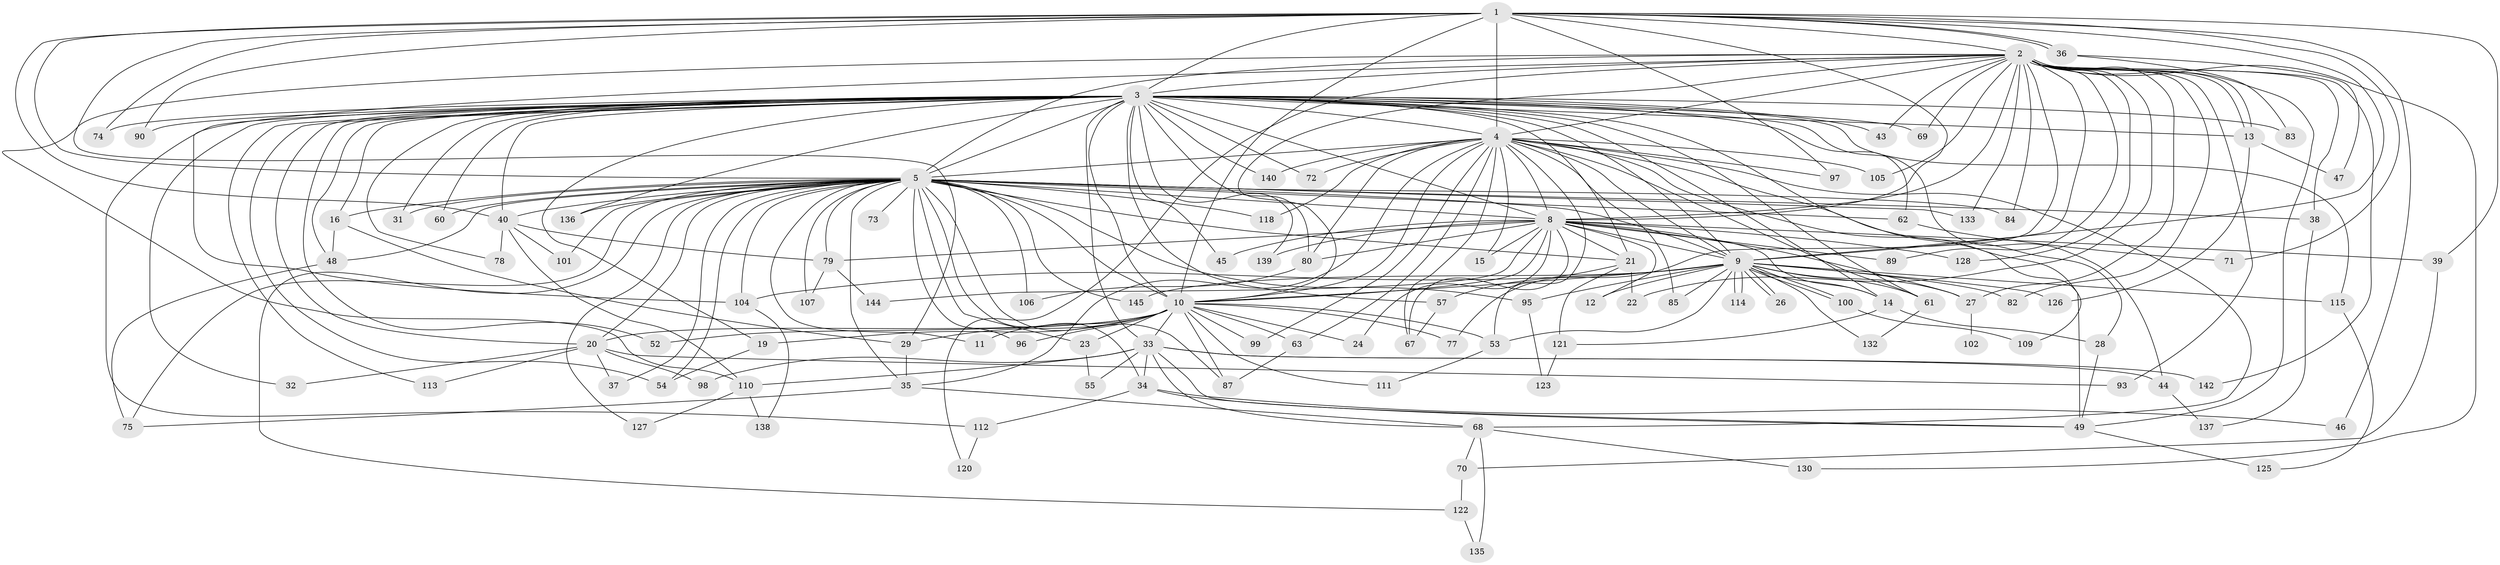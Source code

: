 // original degree distribution, {22: 0.00684931506849315, 32: 0.00684931506849315, 18: 0.00684931506849315, 25: 0.02054794520547945, 26: 0.0136986301369863, 38: 0.00684931506849315, 28: 0.00684931506849315, 2: 0.5684931506849316, 5: 0.0410958904109589, 4: 0.0958904109589041, 3: 0.19863013698630136, 6: 0.0136986301369863, 11: 0.00684931506849315, 7: 0.00684931506849315}
// Generated by graph-tools (version 1.1) at 2025/41/03/06/25 10:41:37]
// undirected, 111 vertices, 255 edges
graph export_dot {
graph [start="1"]
  node [color=gray90,style=filled];
  1 [super="+108"];
  2 [super="+116"];
  3 [super="+7"];
  4 [super="+41"];
  5 [super="+6"];
  8 [super="+18"];
  9 [super="+42"];
  10 [super="+56"];
  11;
  12;
  13 [super="+143"];
  14 [super="+17"];
  15;
  16;
  19;
  20 [super="+25"];
  21 [super="+81"];
  22;
  23;
  24;
  26;
  27 [super="+30"];
  28 [super="+58"];
  29;
  31;
  32 [super="+51"];
  33 [super="+103"];
  34 [super="+59"];
  35 [super="+66"];
  36 [super="+76"];
  37;
  38;
  39;
  40 [super="+146"];
  43 [super="+94"];
  44;
  45;
  46;
  47;
  48 [super="+88"];
  49 [super="+50"];
  52;
  53 [super="+65"];
  54 [super="+141"];
  55;
  57 [super="+124"];
  60;
  61 [super="+86"];
  62 [super="+64"];
  63 [super="+119"];
  67;
  68 [super="+91"];
  69;
  70;
  71;
  72;
  73;
  74;
  75 [super="+92"];
  77;
  78;
  79 [super="+131"];
  80 [super="+129"];
  82;
  83;
  84;
  85;
  87;
  89;
  90;
  93;
  95;
  96;
  97;
  98;
  99;
  100;
  101;
  102;
  104 [super="+134"];
  105;
  106;
  107;
  109;
  110 [super="+117"];
  111;
  112;
  113;
  114;
  115;
  118;
  120;
  121;
  122;
  123;
  125;
  126;
  127;
  128;
  130;
  132;
  133;
  135;
  136;
  137;
  138;
  139;
  140;
  142;
  144;
  145;
  1 -- 2;
  1 -- 3 [weight=2];
  1 -- 4 [weight=2];
  1 -- 5 [weight=2];
  1 -- 8;
  1 -- 9;
  1 -- 10 [weight=2];
  1 -- 29;
  1 -- 36 [weight=2];
  1 -- 36;
  1 -- 39;
  1 -- 40;
  1 -- 46;
  1 -- 71;
  1 -- 74;
  1 -- 90;
  1 -- 97;
  2 -- 3 [weight=2];
  2 -- 4;
  2 -- 5 [weight=2];
  2 -- 8;
  2 -- 9;
  2 -- 10;
  2 -- 13;
  2 -- 13;
  2 -- 22;
  2 -- 38;
  2 -- 43;
  2 -- 49;
  2 -- 69;
  2 -- 77;
  2 -- 82;
  2 -- 84;
  2 -- 89;
  2 -- 93;
  2 -- 104;
  2 -- 105;
  2 -- 110;
  2 -- 120;
  2 -- 128;
  2 -- 130;
  2 -- 133;
  2 -- 142;
  2 -- 27;
  3 -- 4 [weight=2];
  3 -- 5 [weight=4];
  3 -- 8 [weight=2];
  3 -- 9 [weight=2];
  3 -- 10 [weight=2];
  3 -- 32 [weight=2];
  3 -- 33 [weight=2];
  3 -- 57;
  3 -- 69;
  3 -- 74;
  3 -- 83;
  3 -- 109;
  3 -- 113;
  3 -- 136;
  3 -- 139;
  3 -- 140;
  3 -- 16;
  3 -- 19;
  3 -- 31;
  3 -- 40;
  3 -- 43 [weight=2];
  3 -- 44;
  3 -- 45;
  3 -- 52;
  3 -- 54;
  3 -- 60;
  3 -- 61;
  3 -- 62 [weight=2];
  3 -- 72;
  3 -- 78;
  3 -- 80;
  3 -- 90;
  3 -- 112;
  3 -- 115;
  3 -- 20;
  3 -- 48;
  3 -- 13;
  3 -- 21;
  3 -- 14;
  4 -- 5 [weight=2];
  4 -- 8;
  4 -- 9;
  4 -- 10;
  4 -- 15;
  4 -- 28;
  4 -- 49;
  4 -- 53;
  4 -- 61;
  4 -- 63;
  4 -- 67;
  4 -- 68;
  4 -- 72;
  4 -- 85;
  4 -- 99;
  4 -- 105;
  4 -- 118;
  4 -- 80;
  4 -- 97;
  4 -- 140;
  4 -- 35;
  5 -- 8 [weight=3];
  5 -- 9 [weight=2];
  5 -- 10 [weight=2];
  5 -- 21;
  5 -- 31;
  5 -- 35;
  5 -- 48;
  5 -- 54;
  5 -- 60;
  5 -- 73 [weight=2];
  5 -- 75;
  5 -- 79;
  5 -- 84;
  5 -- 95;
  5 -- 101;
  5 -- 106;
  5 -- 118;
  5 -- 127;
  5 -- 133;
  5 -- 145;
  5 -- 11;
  5 -- 136;
  5 -- 16;
  5 -- 20;
  5 -- 23;
  5 -- 87;
  5 -- 96;
  5 -- 34;
  5 -- 37;
  5 -- 38;
  5 -- 107;
  5 -- 122;
  5 -- 62;
  5 -- 40;
  5 -- 104;
  8 -- 9;
  8 -- 10;
  8 -- 12;
  8 -- 14;
  8 -- 15;
  8 -- 21;
  8 -- 24;
  8 -- 27;
  8 -- 39;
  8 -- 45;
  8 -- 67;
  8 -- 79;
  8 -- 80;
  8 -- 89;
  8 -- 128;
  8 -- 139;
  8 -- 144;
  9 -- 10 [weight=2];
  9 -- 12;
  9 -- 14;
  9 -- 26;
  9 -- 26;
  9 -- 27;
  9 -- 53;
  9 -- 82;
  9 -- 85;
  9 -- 95;
  9 -- 100;
  9 -- 100;
  9 -- 104;
  9 -- 114;
  9 -- 114;
  9 -- 115;
  9 -- 132;
  9 -- 145;
  9 -- 126;
  9 -- 61;
  10 -- 11;
  10 -- 19;
  10 -- 20;
  10 -- 23;
  10 -- 24;
  10 -- 33;
  10 -- 52;
  10 -- 63;
  10 -- 77;
  10 -- 87;
  10 -- 99;
  10 -- 111;
  10 -- 96;
  10 -- 29;
  10 -- 53;
  13 -- 47;
  13 -- 126;
  14 -- 28;
  14 -- 121;
  16 -- 29;
  16 -- 48;
  19 -- 54;
  20 -- 113;
  20 -- 32;
  20 -- 98;
  20 -- 37;
  20 -- 93;
  21 -- 22;
  21 -- 57;
  21 -- 121;
  23 -- 55;
  27 -- 102 [weight=2];
  28 -- 49;
  29 -- 35;
  33 -- 34;
  33 -- 44;
  33 -- 55;
  33 -- 68;
  33 -- 98;
  33 -- 142;
  33 -- 49;
  33 -- 110;
  34 -- 46;
  34 -- 112;
  34 -- 49;
  35 -- 75;
  35 -- 68;
  36 -- 47;
  36 -- 83;
  38 -- 137;
  39 -- 70;
  40 -- 78;
  40 -- 101;
  40 -- 110;
  40 -- 79;
  44 -- 137;
  48 -- 75;
  49 -- 125;
  53 -- 111;
  57 -- 67;
  61 -- 132;
  62 -- 71;
  63 -- 87;
  68 -- 70;
  68 -- 130;
  68 -- 135;
  70 -- 122;
  79 -- 107;
  79 -- 144;
  80 -- 106;
  95 -- 123;
  100 -- 109;
  104 -- 138;
  110 -- 127;
  110 -- 138;
  112 -- 120;
  115 -- 125;
  121 -- 123;
  122 -- 135;
}
